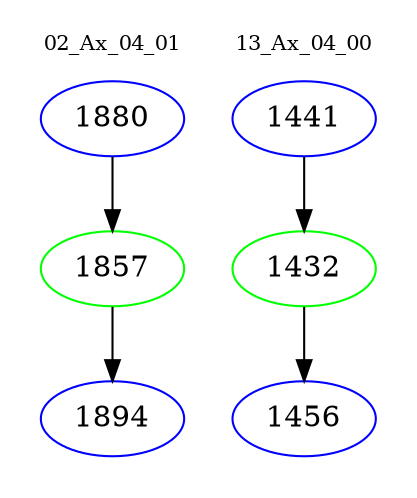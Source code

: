 digraph{
subgraph cluster_0 {
color = white
label = "02_Ax_04_01";
fontsize=10;
T0_1880 [label="1880", color="blue"]
T0_1880 -> T0_1857 [color="black"]
T0_1857 [label="1857", color="green"]
T0_1857 -> T0_1894 [color="black"]
T0_1894 [label="1894", color="blue"]
}
subgraph cluster_1 {
color = white
label = "13_Ax_04_00";
fontsize=10;
T1_1441 [label="1441", color="blue"]
T1_1441 -> T1_1432 [color="black"]
T1_1432 [label="1432", color="green"]
T1_1432 -> T1_1456 [color="black"]
T1_1456 [label="1456", color="blue"]
}
}
